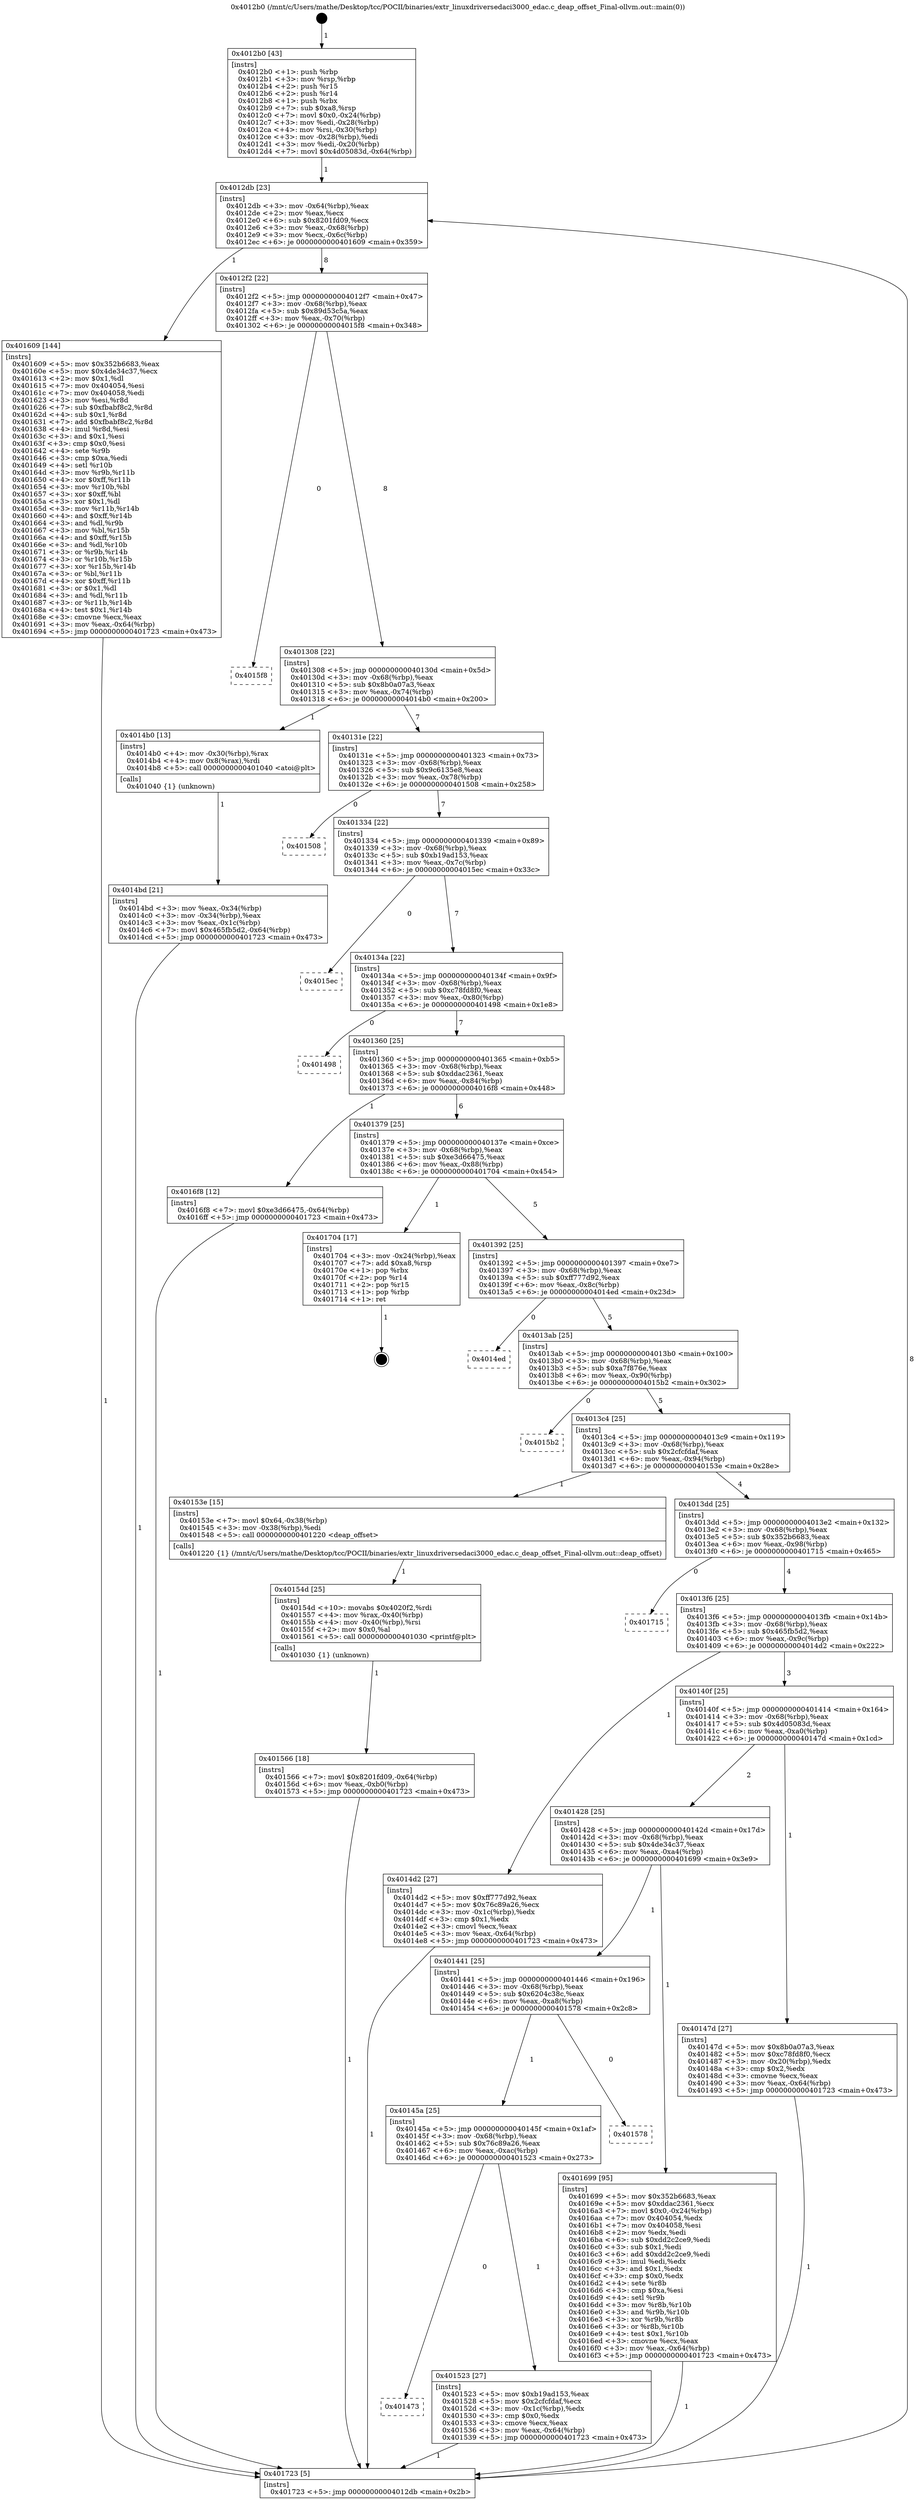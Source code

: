 digraph "0x4012b0" {
  label = "0x4012b0 (/mnt/c/Users/mathe/Desktop/tcc/POCII/binaries/extr_linuxdriversedaci3000_edac.c_deap_offset_Final-ollvm.out::main(0))"
  labelloc = "t"
  node[shape=record]

  Entry [label="",width=0.3,height=0.3,shape=circle,fillcolor=black,style=filled]
  "0x4012db" [label="{
     0x4012db [23]\l
     | [instrs]\l
     &nbsp;&nbsp;0x4012db \<+3\>: mov -0x64(%rbp),%eax\l
     &nbsp;&nbsp;0x4012de \<+2\>: mov %eax,%ecx\l
     &nbsp;&nbsp;0x4012e0 \<+6\>: sub $0x8201fd09,%ecx\l
     &nbsp;&nbsp;0x4012e6 \<+3\>: mov %eax,-0x68(%rbp)\l
     &nbsp;&nbsp;0x4012e9 \<+3\>: mov %ecx,-0x6c(%rbp)\l
     &nbsp;&nbsp;0x4012ec \<+6\>: je 0000000000401609 \<main+0x359\>\l
  }"]
  "0x401609" [label="{
     0x401609 [144]\l
     | [instrs]\l
     &nbsp;&nbsp;0x401609 \<+5\>: mov $0x352b6683,%eax\l
     &nbsp;&nbsp;0x40160e \<+5\>: mov $0x4de34c37,%ecx\l
     &nbsp;&nbsp;0x401613 \<+2\>: mov $0x1,%dl\l
     &nbsp;&nbsp;0x401615 \<+7\>: mov 0x404054,%esi\l
     &nbsp;&nbsp;0x40161c \<+7\>: mov 0x404058,%edi\l
     &nbsp;&nbsp;0x401623 \<+3\>: mov %esi,%r8d\l
     &nbsp;&nbsp;0x401626 \<+7\>: sub $0xfbabf8c2,%r8d\l
     &nbsp;&nbsp;0x40162d \<+4\>: sub $0x1,%r8d\l
     &nbsp;&nbsp;0x401631 \<+7\>: add $0xfbabf8c2,%r8d\l
     &nbsp;&nbsp;0x401638 \<+4\>: imul %r8d,%esi\l
     &nbsp;&nbsp;0x40163c \<+3\>: and $0x1,%esi\l
     &nbsp;&nbsp;0x40163f \<+3\>: cmp $0x0,%esi\l
     &nbsp;&nbsp;0x401642 \<+4\>: sete %r9b\l
     &nbsp;&nbsp;0x401646 \<+3\>: cmp $0xa,%edi\l
     &nbsp;&nbsp;0x401649 \<+4\>: setl %r10b\l
     &nbsp;&nbsp;0x40164d \<+3\>: mov %r9b,%r11b\l
     &nbsp;&nbsp;0x401650 \<+4\>: xor $0xff,%r11b\l
     &nbsp;&nbsp;0x401654 \<+3\>: mov %r10b,%bl\l
     &nbsp;&nbsp;0x401657 \<+3\>: xor $0xff,%bl\l
     &nbsp;&nbsp;0x40165a \<+3\>: xor $0x1,%dl\l
     &nbsp;&nbsp;0x40165d \<+3\>: mov %r11b,%r14b\l
     &nbsp;&nbsp;0x401660 \<+4\>: and $0xff,%r14b\l
     &nbsp;&nbsp;0x401664 \<+3\>: and %dl,%r9b\l
     &nbsp;&nbsp;0x401667 \<+3\>: mov %bl,%r15b\l
     &nbsp;&nbsp;0x40166a \<+4\>: and $0xff,%r15b\l
     &nbsp;&nbsp;0x40166e \<+3\>: and %dl,%r10b\l
     &nbsp;&nbsp;0x401671 \<+3\>: or %r9b,%r14b\l
     &nbsp;&nbsp;0x401674 \<+3\>: or %r10b,%r15b\l
     &nbsp;&nbsp;0x401677 \<+3\>: xor %r15b,%r14b\l
     &nbsp;&nbsp;0x40167a \<+3\>: or %bl,%r11b\l
     &nbsp;&nbsp;0x40167d \<+4\>: xor $0xff,%r11b\l
     &nbsp;&nbsp;0x401681 \<+3\>: or $0x1,%dl\l
     &nbsp;&nbsp;0x401684 \<+3\>: and %dl,%r11b\l
     &nbsp;&nbsp;0x401687 \<+3\>: or %r11b,%r14b\l
     &nbsp;&nbsp;0x40168a \<+4\>: test $0x1,%r14b\l
     &nbsp;&nbsp;0x40168e \<+3\>: cmovne %ecx,%eax\l
     &nbsp;&nbsp;0x401691 \<+3\>: mov %eax,-0x64(%rbp)\l
     &nbsp;&nbsp;0x401694 \<+5\>: jmp 0000000000401723 \<main+0x473\>\l
  }"]
  "0x4012f2" [label="{
     0x4012f2 [22]\l
     | [instrs]\l
     &nbsp;&nbsp;0x4012f2 \<+5\>: jmp 00000000004012f7 \<main+0x47\>\l
     &nbsp;&nbsp;0x4012f7 \<+3\>: mov -0x68(%rbp),%eax\l
     &nbsp;&nbsp;0x4012fa \<+5\>: sub $0x89d53c5a,%eax\l
     &nbsp;&nbsp;0x4012ff \<+3\>: mov %eax,-0x70(%rbp)\l
     &nbsp;&nbsp;0x401302 \<+6\>: je 00000000004015f8 \<main+0x348\>\l
  }"]
  Exit [label="",width=0.3,height=0.3,shape=circle,fillcolor=black,style=filled,peripheries=2]
  "0x4015f8" [label="{
     0x4015f8\l
  }", style=dashed]
  "0x401308" [label="{
     0x401308 [22]\l
     | [instrs]\l
     &nbsp;&nbsp;0x401308 \<+5\>: jmp 000000000040130d \<main+0x5d\>\l
     &nbsp;&nbsp;0x40130d \<+3\>: mov -0x68(%rbp),%eax\l
     &nbsp;&nbsp;0x401310 \<+5\>: sub $0x8b0a07a3,%eax\l
     &nbsp;&nbsp;0x401315 \<+3\>: mov %eax,-0x74(%rbp)\l
     &nbsp;&nbsp;0x401318 \<+6\>: je 00000000004014b0 \<main+0x200\>\l
  }"]
  "0x401566" [label="{
     0x401566 [18]\l
     | [instrs]\l
     &nbsp;&nbsp;0x401566 \<+7\>: movl $0x8201fd09,-0x64(%rbp)\l
     &nbsp;&nbsp;0x40156d \<+6\>: mov %eax,-0xb0(%rbp)\l
     &nbsp;&nbsp;0x401573 \<+5\>: jmp 0000000000401723 \<main+0x473\>\l
  }"]
  "0x4014b0" [label="{
     0x4014b0 [13]\l
     | [instrs]\l
     &nbsp;&nbsp;0x4014b0 \<+4\>: mov -0x30(%rbp),%rax\l
     &nbsp;&nbsp;0x4014b4 \<+4\>: mov 0x8(%rax),%rdi\l
     &nbsp;&nbsp;0x4014b8 \<+5\>: call 0000000000401040 \<atoi@plt\>\l
     | [calls]\l
     &nbsp;&nbsp;0x401040 \{1\} (unknown)\l
  }"]
  "0x40131e" [label="{
     0x40131e [22]\l
     | [instrs]\l
     &nbsp;&nbsp;0x40131e \<+5\>: jmp 0000000000401323 \<main+0x73\>\l
     &nbsp;&nbsp;0x401323 \<+3\>: mov -0x68(%rbp),%eax\l
     &nbsp;&nbsp;0x401326 \<+5\>: sub $0x9c6135e8,%eax\l
     &nbsp;&nbsp;0x40132b \<+3\>: mov %eax,-0x78(%rbp)\l
     &nbsp;&nbsp;0x40132e \<+6\>: je 0000000000401508 \<main+0x258\>\l
  }"]
  "0x40154d" [label="{
     0x40154d [25]\l
     | [instrs]\l
     &nbsp;&nbsp;0x40154d \<+10\>: movabs $0x4020f2,%rdi\l
     &nbsp;&nbsp;0x401557 \<+4\>: mov %rax,-0x40(%rbp)\l
     &nbsp;&nbsp;0x40155b \<+4\>: mov -0x40(%rbp),%rsi\l
     &nbsp;&nbsp;0x40155f \<+2\>: mov $0x0,%al\l
     &nbsp;&nbsp;0x401561 \<+5\>: call 0000000000401030 \<printf@plt\>\l
     | [calls]\l
     &nbsp;&nbsp;0x401030 \{1\} (unknown)\l
  }"]
  "0x401508" [label="{
     0x401508\l
  }", style=dashed]
  "0x401334" [label="{
     0x401334 [22]\l
     | [instrs]\l
     &nbsp;&nbsp;0x401334 \<+5\>: jmp 0000000000401339 \<main+0x89\>\l
     &nbsp;&nbsp;0x401339 \<+3\>: mov -0x68(%rbp),%eax\l
     &nbsp;&nbsp;0x40133c \<+5\>: sub $0xb19ad153,%eax\l
     &nbsp;&nbsp;0x401341 \<+3\>: mov %eax,-0x7c(%rbp)\l
     &nbsp;&nbsp;0x401344 \<+6\>: je 00000000004015ec \<main+0x33c\>\l
  }"]
  "0x401473" [label="{
     0x401473\l
  }", style=dashed]
  "0x4015ec" [label="{
     0x4015ec\l
  }", style=dashed]
  "0x40134a" [label="{
     0x40134a [22]\l
     | [instrs]\l
     &nbsp;&nbsp;0x40134a \<+5\>: jmp 000000000040134f \<main+0x9f\>\l
     &nbsp;&nbsp;0x40134f \<+3\>: mov -0x68(%rbp),%eax\l
     &nbsp;&nbsp;0x401352 \<+5\>: sub $0xc78fd8f0,%eax\l
     &nbsp;&nbsp;0x401357 \<+3\>: mov %eax,-0x80(%rbp)\l
     &nbsp;&nbsp;0x40135a \<+6\>: je 0000000000401498 \<main+0x1e8\>\l
  }"]
  "0x401523" [label="{
     0x401523 [27]\l
     | [instrs]\l
     &nbsp;&nbsp;0x401523 \<+5\>: mov $0xb19ad153,%eax\l
     &nbsp;&nbsp;0x401528 \<+5\>: mov $0x2cfcfdaf,%ecx\l
     &nbsp;&nbsp;0x40152d \<+3\>: mov -0x1c(%rbp),%edx\l
     &nbsp;&nbsp;0x401530 \<+3\>: cmp $0x0,%edx\l
     &nbsp;&nbsp;0x401533 \<+3\>: cmove %ecx,%eax\l
     &nbsp;&nbsp;0x401536 \<+3\>: mov %eax,-0x64(%rbp)\l
     &nbsp;&nbsp;0x401539 \<+5\>: jmp 0000000000401723 \<main+0x473\>\l
  }"]
  "0x401498" [label="{
     0x401498\l
  }", style=dashed]
  "0x401360" [label="{
     0x401360 [25]\l
     | [instrs]\l
     &nbsp;&nbsp;0x401360 \<+5\>: jmp 0000000000401365 \<main+0xb5\>\l
     &nbsp;&nbsp;0x401365 \<+3\>: mov -0x68(%rbp),%eax\l
     &nbsp;&nbsp;0x401368 \<+5\>: sub $0xddac2361,%eax\l
     &nbsp;&nbsp;0x40136d \<+6\>: mov %eax,-0x84(%rbp)\l
     &nbsp;&nbsp;0x401373 \<+6\>: je 00000000004016f8 \<main+0x448\>\l
  }"]
  "0x40145a" [label="{
     0x40145a [25]\l
     | [instrs]\l
     &nbsp;&nbsp;0x40145a \<+5\>: jmp 000000000040145f \<main+0x1af\>\l
     &nbsp;&nbsp;0x40145f \<+3\>: mov -0x68(%rbp),%eax\l
     &nbsp;&nbsp;0x401462 \<+5\>: sub $0x76c89a26,%eax\l
     &nbsp;&nbsp;0x401467 \<+6\>: mov %eax,-0xac(%rbp)\l
     &nbsp;&nbsp;0x40146d \<+6\>: je 0000000000401523 \<main+0x273\>\l
  }"]
  "0x4016f8" [label="{
     0x4016f8 [12]\l
     | [instrs]\l
     &nbsp;&nbsp;0x4016f8 \<+7\>: movl $0xe3d66475,-0x64(%rbp)\l
     &nbsp;&nbsp;0x4016ff \<+5\>: jmp 0000000000401723 \<main+0x473\>\l
  }"]
  "0x401379" [label="{
     0x401379 [25]\l
     | [instrs]\l
     &nbsp;&nbsp;0x401379 \<+5\>: jmp 000000000040137e \<main+0xce\>\l
     &nbsp;&nbsp;0x40137e \<+3\>: mov -0x68(%rbp),%eax\l
     &nbsp;&nbsp;0x401381 \<+5\>: sub $0xe3d66475,%eax\l
     &nbsp;&nbsp;0x401386 \<+6\>: mov %eax,-0x88(%rbp)\l
     &nbsp;&nbsp;0x40138c \<+6\>: je 0000000000401704 \<main+0x454\>\l
  }"]
  "0x401578" [label="{
     0x401578\l
  }", style=dashed]
  "0x401704" [label="{
     0x401704 [17]\l
     | [instrs]\l
     &nbsp;&nbsp;0x401704 \<+3\>: mov -0x24(%rbp),%eax\l
     &nbsp;&nbsp;0x401707 \<+7\>: add $0xa8,%rsp\l
     &nbsp;&nbsp;0x40170e \<+1\>: pop %rbx\l
     &nbsp;&nbsp;0x40170f \<+2\>: pop %r14\l
     &nbsp;&nbsp;0x401711 \<+2\>: pop %r15\l
     &nbsp;&nbsp;0x401713 \<+1\>: pop %rbp\l
     &nbsp;&nbsp;0x401714 \<+1\>: ret\l
  }"]
  "0x401392" [label="{
     0x401392 [25]\l
     | [instrs]\l
     &nbsp;&nbsp;0x401392 \<+5\>: jmp 0000000000401397 \<main+0xe7\>\l
     &nbsp;&nbsp;0x401397 \<+3\>: mov -0x68(%rbp),%eax\l
     &nbsp;&nbsp;0x40139a \<+5\>: sub $0xff777d92,%eax\l
     &nbsp;&nbsp;0x40139f \<+6\>: mov %eax,-0x8c(%rbp)\l
     &nbsp;&nbsp;0x4013a5 \<+6\>: je 00000000004014ed \<main+0x23d\>\l
  }"]
  "0x401441" [label="{
     0x401441 [25]\l
     | [instrs]\l
     &nbsp;&nbsp;0x401441 \<+5\>: jmp 0000000000401446 \<main+0x196\>\l
     &nbsp;&nbsp;0x401446 \<+3\>: mov -0x68(%rbp),%eax\l
     &nbsp;&nbsp;0x401449 \<+5\>: sub $0x6204c38c,%eax\l
     &nbsp;&nbsp;0x40144e \<+6\>: mov %eax,-0xa8(%rbp)\l
     &nbsp;&nbsp;0x401454 \<+6\>: je 0000000000401578 \<main+0x2c8\>\l
  }"]
  "0x4014ed" [label="{
     0x4014ed\l
  }", style=dashed]
  "0x4013ab" [label="{
     0x4013ab [25]\l
     | [instrs]\l
     &nbsp;&nbsp;0x4013ab \<+5\>: jmp 00000000004013b0 \<main+0x100\>\l
     &nbsp;&nbsp;0x4013b0 \<+3\>: mov -0x68(%rbp),%eax\l
     &nbsp;&nbsp;0x4013b3 \<+5\>: sub $0xa7f876e,%eax\l
     &nbsp;&nbsp;0x4013b8 \<+6\>: mov %eax,-0x90(%rbp)\l
     &nbsp;&nbsp;0x4013be \<+6\>: je 00000000004015b2 \<main+0x302\>\l
  }"]
  "0x401699" [label="{
     0x401699 [95]\l
     | [instrs]\l
     &nbsp;&nbsp;0x401699 \<+5\>: mov $0x352b6683,%eax\l
     &nbsp;&nbsp;0x40169e \<+5\>: mov $0xddac2361,%ecx\l
     &nbsp;&nbsp;0x4016a3 \<+7\>: movl $0x0,-0x24(%rbp)\l
     &nbsp;&nbsp;0x4016aa \<+7\>: mov 0x404054,%edx\l
     &nbsp;&nbsp;0x4016b1 \<+7\>: mov 0x404058,%esi\l
     &nbsp;&nbsp;0x4016b8 \<+2\>: mov %edx,%edi\l
     &nbsp;&nbsp;0x4016ba \<+6\>: sub $0xdd2c2ce9,%edi\l
     &nbsp;&nbsp;0x4016c0 \<+3\>: sub $0x1,%edi\l
     &nbsp;&nbsp;0x4016c3 \<+6\>: add $0xdd2c2ce9,%edi\l
     &nbsp;&nbsp;0x4016c9 \<+3\>: imul %edi,%edx\l
     &nbsp;&nbsp;0x4016cc \<+3\>: and $0x1,%edx\l
     &nbsp;&nbsp;0x4016cf \<+3\>: cmp $0x0,%edx\l
     &nbsp;&nbsp;0x4016d2 \<+4\>: sete %r8b\l
     &nbsp;&nbsp;0x4016d6 \<+3\>: cmp $0xa,%esi\l
     &nbsp;&nbsp;0x4016d9 \<+4\>: setl %r9b\l
     &nbsp;&nbsp;0x4016dd \<+3\>: mov %r8b,%r10b\l
     &nbsp;&nbsp;0x4016e0 \<+3\>: and %r9b,%r10b\l
     &nbsp;&nbsp;0x4016e3 \<+3\>: xor %r9b,%r8b\l
     &nbsp;&nbsp;0x4016e6 \<+3\>: or %r8b,%r10b\l
     &nbsp;&nbsp;0x4016e9 \<+4\>: test $0x1,%r10b\l
     &nbsp;&nbsp;0x4016ed \<+3\>: cmovne %ecx,%eax\l
     &nbsp;&nbsp;0x4016f0 \<+3\>: mov %eax,-0x64(%rbp)\l
     &nbsp;&nbsp;0x4016f3 \<+5\>: jmp 0000000000401723 \<main+0x473\>\l
  }"]
  "0x4015b2" [label="{
     0x4015b2\l
  }", style=dashed]
  "0x4013c4" [label="{
     0x4013c4 [25]\l
     | [instrs]\l
     &nbsp;&nbsp;0x4013c4 \<+5\>: jmp 00000000004013c9 \<main+0x119\>\l
     &nbsp;&nbsp;0x4013c9 \<+3\>: mov -0x68(%rbp),%eax\l
     &nbsp;&nbsp;0x4013cc \<+5\>: sub $0x2cfcfdaf,%eax\l
     &nbsp;&nbsp;0x4013d1 \<+6\>: mov %eax,-0x94(%rbp)\l
     &nbsp;&nbsp;0x4013d7 \<+6\>: je 000000000040153e \<main+0x28e\>\l
  }"]
  "0x4014bd" [label="{
     0x4014bd [21]\l
     | [instrs]\l
     &nbsp;&nbsp;0x4014bd \<+3\>: mov %eax,-0x34(%rbp)\l
     &nbsp;&nbsp;0x4014c0 \<+3\>: mov -0x34(%rbp),%eax\l
     &nbsp;&nbsp;0x4014c3 \<+3\>: mov %eax,-0x1c(%rbp)\l
     &nbsp;&nbsp;0x4014c6 \<+7\>: movl $0x465fb5d2,-0x64(%rbp)\l
     &nbsp;&nbsp;0x4014cd \<+5\>: jmp 0000000000401723 \<main+0x473\>\l
  }"]
  "0x40153e" [label="{
     0x40153e [15]\l
     | [instrs]\l
     &nbsp;&nbsp;0x40153e \<+7\>: movl $0x64,-0x38(%rbp)\l
     &nbsp;&nbsp;0x401545 \<+3\>: mov -0x38(%rbp),%edi\l
     &nbsp;&nbsp;0x401548 \<+5\>: call 0000000000401220 \<deap_offset\>\l
     | [calls]\l
     &nbsp;&nbsp;0x401220 \{1\} (/mnt/c/Users/mathe/Desktop/tcc/POCII/binaries/extr_linuxdriversedaci3000_edac.c_deap_offset_Final-ollvm.out::deap_offset)\l
  }"]
  "0x4013dd" [label="{
     0x4013dd [25]\l
     | [instrs]\l
     &nbsp;&nbsp;0x4013dd \<+5\>: jmp 00000000004013e2 \<main+0x132\>\l
     &nbsp;&nbsp;0x4013e2 \<+3\>: mov -0x68(%rbp),%eax\l
     &nbsp;&nbsp;0x4013e5 \<+5\>: sub $0x352b6683,%eax\l
     &nbsp;&nbsp;0x4013ea \<+6\>: mov %eax,-0x98(%rbp)\l
     &nbsp;&nbsp;0x4013f0 \<+6\>: je 0000000000401715 \<main+0x465\>\l
  }"]
  "0x4012b0" [label="{
     0x4012b0 [43]\l
     | [instrs]\l
     &nbsp;&nbsp;0x4012b0 \<+1\>: push %rbp\l
     &nbsp;&nbsp;0x4012b1 \<+3\>: mov %rsp,%rbp\l
     &nbsp;&nbsp;0x4012b4 \<+2\>: push %r15\l
     &nbsp;&nbsp;0x4012b6 \<+2\>: push %r14\l
     &nbsp;&nbsp;0x4012b8 \<+1\>: push %rbx\l
     &nbsp;&nbsp;0x4012b9 \<+7\>: sub $0xa8,%rsp\l
     &nbsp;&nbsp;0x4012c0 \<+7\>: movl $0x0,-0x24(%rbp)\l
     &nbsp;&nbsp;0x4012c7 \<+3\>: mov %edi,-0x28(%rbp)\l
     &nbsp;&nbsp;0x4012ca \<+4\>: mov %rsi,-0x30(%rbp)\l
     &nbsp;&nbsp;0x4012ce \<+3\>: mov -0x28(%rbp),%edi\l
     &nbsp;&nbsp;0x4012d1 \<+3\>: mov %edi,-0x20(%rbp)\l
     &nbsp;&nbsp;0x4012d4 \<+7\>: movl $0x4d05083d,-0x64(%rbp)\l
  }"]
  "0x401715" [label="{
     0x401715\l
  }", style=dashed]
  "0x4013f6" [label="{
     0x4013f6 [25]\l
     | [instrs]\l
     &nbsp;&nbsp;0x4013f6 \<+5\>: jmp 00000000004013fb \<main+0x14b\>\l
     &nbsp;&nbsp;0x4013fb \<+3\>: mov -0x68(%rbp),%eax\l
     &nbsp;&nbsp;0x4013fe \<+5\>: sub $0x465fb5d2,%eax\l
     &nbsp;&nbsp;0x401403 \<+6\>: mov %eax,-0x9c(%rbp)\l
     &nbsp;&nbsp;0x401409 \<+6\>: je 00000000004014d2 \<main+0x222\>\l
  }"]
  "0x401723" [label="{
     0x401723 [5]\l
     | [instrs]\l
     &nbsp;&nbsp;0x401723 \<+5\>: jmp 00000000004012db \<main+0x2b\>\l
  }"]
  "0x4014d2" [label="{
     0x4014d2 [27]\l
     | [instrs]\l
     &nbsp;&nbsp;0x4014d2 \<+5\>: mov $0xff777d92,%eax\l
     &nbsp;&nbsp;0x4014d7 \<+5\>: mov $0x76c89a26,%ecx\l
     &nbsp;&nbsp;0x4014dc \<+3\>: mov -0x1c(%rbp),%edx\l
     &nbsp;&nbsp;0x4014df \<+3\>: cmp $0x1,%edx\l
     &nbsp;&nbsp;0x4014e2 \<+3\>: cmovl %ecx,%eax\l
     &nbsp;&nbsp;0x4014e5 \<+3\>: mov %eax,-0x64(%rbp)\l
     &nbsp;&nbsp;0x4014e8 \<+5\>: jmp 0000000000401723 \<main+0x473\>\l
  }"]
  "0x40140f" [label="{
     0x40140f [25]\l
     | [instrs]\l
     &nbsp;&nbsp;0x40140f \<+5\>: jmp 0000000000401414 \<main+0x164\>\l
     &nbsp;&nbsp;0x401414 \<+3\>: mov -0x68(%rbp),%eax\l
     &nbsp;&nbsp;0x401417 \<+5\>: sub $0x4d05083d,%eax\l
     &nbsp;&nbsp;0x40141c \<+6\>: mov %eax,-0xa0(%rbp)\l
     &nbsp;&nbsp;0x401422 \<+6\>: je 000000000040147d \<main+0x1cd\>\l
  }"]
  "0x401428" [label="{
     0x401428 [25]\l
     | [instrs]\l
     &nbsp;&nbsp;0x401428 \<+5\>: jmp 000000000040142d \<main+0x17d\>\l
     &nbsp;&nbsp;0x40142d \<+3\>: mov -0x68(%rbp),%eax\l
     &nbsp;&nbsp;0x401430 \<+5\>: sub $0x4de34c37,%eax\l
     &nbsp;&nbsp;0x401435 \<+6\>: mov %eax,-0xa4(%rbp)\l
     &nbsp;&nbsp;0x40143b \<+6\>: je 0000000000401699 \<main+0x3e9\>\l
  }"]
  "0x40147d" [label="{
     0x40147d [27]\l
     | [instrs]\l
     &nbsp;&nbsp;0x40147d \<+5\>: mov $0x8b0a07a3,%eax\l
     &nbsp;&nbsp;0x401482 \<+5\>: mov $0xc78fd8f0,%ecx\l
     &nbsp;&nbsp;0x401487 \<+3\>: mov -0x20(%rbp),%edx\l
     &nbsp;&nbsp;0x40148a \<+3\>: cmp $0x2,%edx\l
     &nbsp;&nbsp;0x40148d \<+3\>: cmovne %ecx,%eax\l
     &nbsp;&nbsp;0x401490 \<+3\>: mov %eax,-0x64(%rbp)\l
     &nbsp;&nbsp;0x401493 \<+5\>: jmp 0000000000401723 \<main+0x473\>\l
  }"]
  Entry -> "0x4012b0" [label=" 1"]
  "0x4012db" -> "0x401609" [label=" 1"]
  "0x4012db" -> "0x4012f2" [label=" 8"]
  "0x401704" -> Exit [label=" 1"]
  "0x4012f2" -> "0x4015f8" [label=" 0"]
  "0x4012f2" -> "0x401308" [label=" 8"]
  "0x4016f8" -> "0x401723" [label=" 1"]
  "0x401308" -> "0x4014b0" [label=" 1"]
  "0x401308" -> "0x40131e" [label=" 7"]
  "0x401699" -> "0x401723" [label=" 1"]
  "0x40131e" -> "0x401508" [label=" 0"]
  "0x40131e" -> "0x401334" [label=" 7"]
  "0x401609" -> "0x401723" [label=" 1"]
  "0x401334" -> "0x4015ec" [label=" 0"]
  "0x401334" -> "0x40134a" [label=" 7"]
  "0x401566" -> "0x401723" [label=" 1"]
  "0x40134a" -> "0x401498" [label=" 0"]
  "0x40134a" -> "0x401360" [label=" 7"]
  "0x40154d" -> "0x401566" [label=" 1"]
  "0x401360" -> "0x4016f8" [label=" 1"]
  "0x401360" -> "0x401379" [label=" 6"]
  "0x401523" -> "0x401723" [label=" 1"]
  "0x401379" -> "0x401704" [label=" 1"]
  "0x401379" -> "0x401392" [label=" 5"]
  "0x40145a" -> "0x401473" [label=" 0"]
  "0x401392" -> "0x4014ed" [label=" 0"]
  "0x401392" -> "0x4013ab" [label=" 5"]
  "0x40153e" -> "0x40154d" [label=" 1"]
  "0x4013ab" -> "0x4015b2" [label=" 0"]
  "0x4013ab" -> "0x4013c4" [label=" 5"]
  "0x401441" -> "0x40145a" [label=" 1"]
  "0x4013c4" -> "0x40153e" [label=" 1"]
  "0x4013c4" -> "0x4013dd" [label=" 4"]
  "0x40145a" -> "0x401523" [label=" 1"]
  "0x4013dd" -> "0x401715" [label=" 0"]
  "0x4013dd" -> "0x4013f6" [label=" 4"]
  "0x401428" -> "0x401441" [label=" 1"]
  "0x4013f6" -> "0x4014d2" [label=" 1"]
  "0x4013f6" -> "0x40140f" [label=" 3"]
  "0x401428" -> "0x401699" [label=" 1"]
  "0x40140f" -> "0x40147d" [label=" 1"]
  "0x40140f" -> "0x401428" [label=" 2"]
  "0x40147d" -> "0x401723" [label=" 1"]
  "0x4012b0" -> "0x4012db" [label=" 1"]
  "0x401723" -> "0x4012db" [label=" 8"]
  "0x4014b0" -> "0x4014bd" [label=" 1"]
  "0x4014bd" -> "0x401723" [label=" 1"]
  "0x4014d2" -> "0x401723" [label=" 1"]
  "0x401441" -> "0x401578" [label=" 0"]
}
